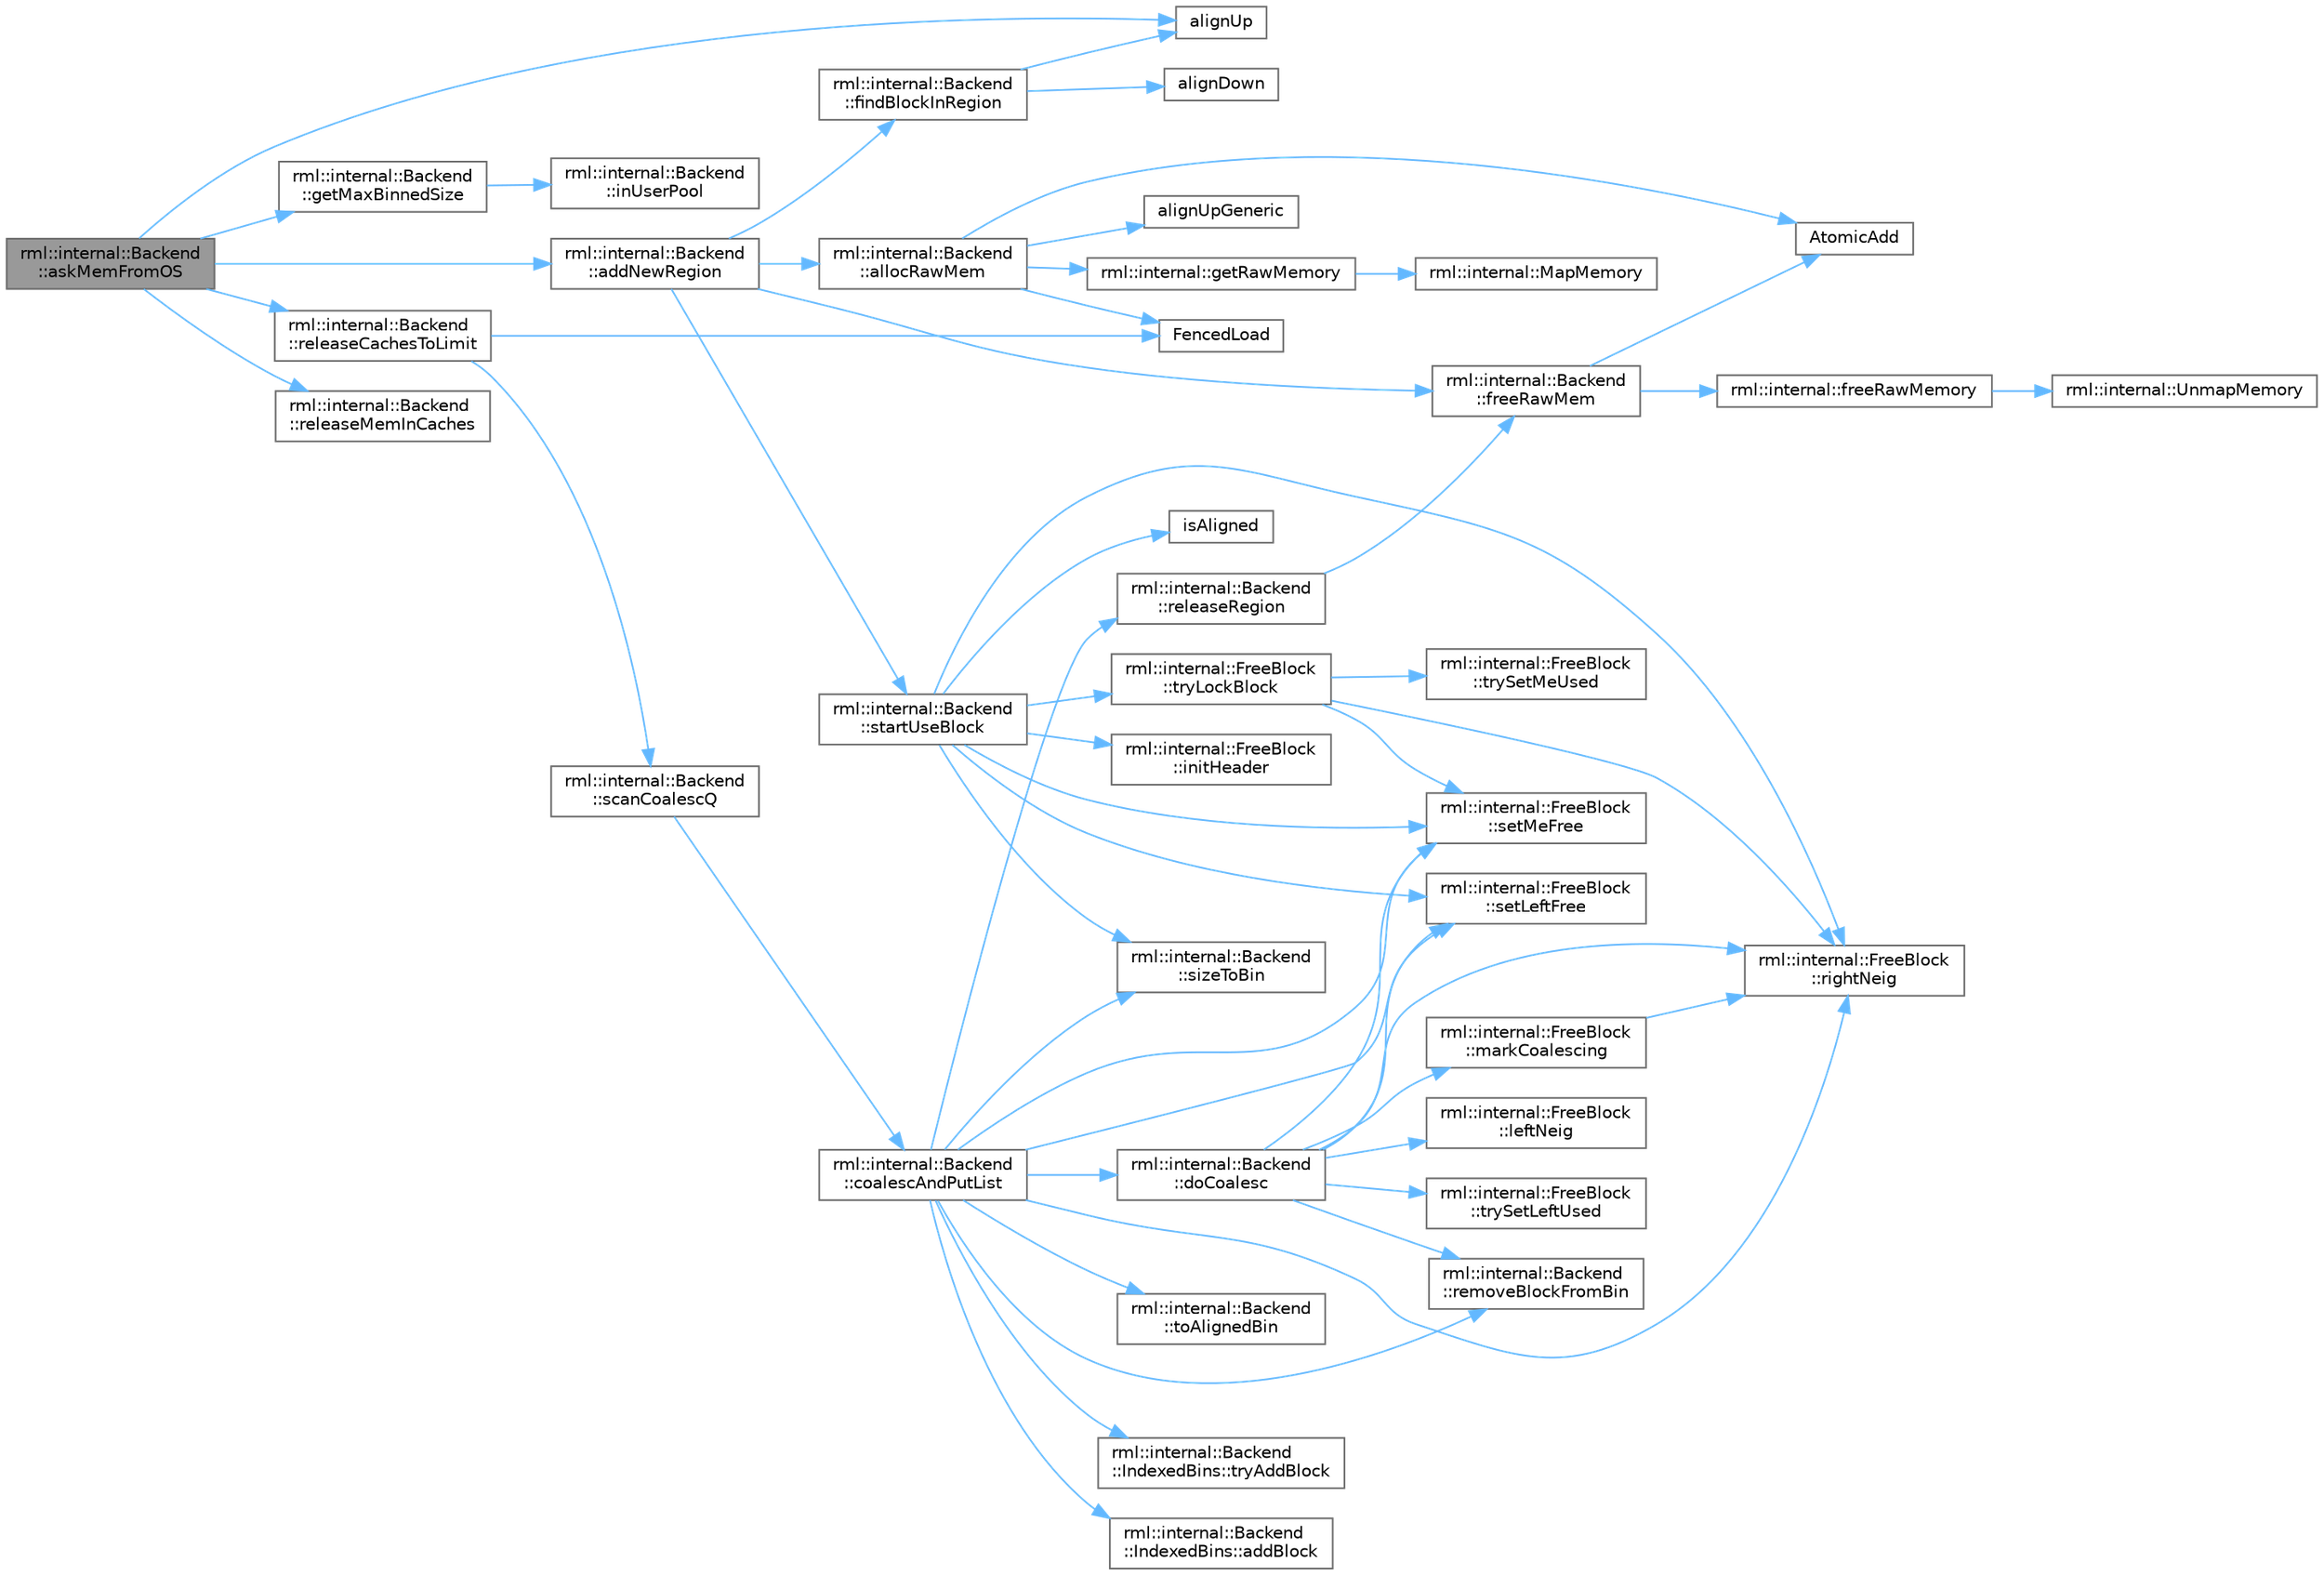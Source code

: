 digraph "rml::internal::Backend::askMemFromOS"
{
 // LATEX_PDF_SIZE
  bgcolor="transparent";
  edge [fontname=Helvetica,fontsize=10,labelfontname=Helvetica,labelfontsize=10];
  node [fontname=Helvetica,fontsize=10,shape=box,height=0.2,width=0.4];
  rankdir="LR";
  Node1 [id="Node000001",label="rml::internal::Backend\l::askMemFromOS",height=0.2,width=0.4,color="gray40", fillcolor="grey60", style="filled", fontcolor="black",tooltip=" "];
  Node1 -> Node2 [id="edge53_Node000001_Node000002",color="steelblue1",style="solid",tooltip=" "];
  Node2 [id="Node000002",label="rml::internal::Backend\l::addNewRegion",height=0.2,width=0.4,color="grey40", fillcolor="white", style="filled",URL="$classrml_1_1internal_1_1_backend.html#a1ce796da1be182b3d41e823abcb3dc75",tooltip=" "];
  Node2 -> Node3 [id="edge54_Node000002_Node000003",color="steelblue1",style="solid",tooltip=" "];
  Node3 [id="Node000003",label="rml::internal::Backend\l::allocRawMem",height=0.2,width=0.4,color="grey40", fillcolor="white", style="filled",URL="$classrml_1_1internal_1_1_backend.html#ad064094fd6e2918eb5593a4b64ceba35",tooltip=" "];
  Node3 -> Node4 [id="edge55_Node000003_Node000004",color="steelblue1",style="solid",tooltip=" "];
  Node4 [id="Node000004",label="alignUpGeneric",height=0.2,width=0.4,color="grey40", fillcolor="white", style="filled",URL="$shared__utils_8h.html#a4bdb40129ff39a9afc33fbe26578426a",tooltip=" "];
  Node3 -> Node5 [id="edge56_Node000003_Node000005",color="steelblue1",style="solid",tooltip=" "];
  Node5 [id="Node000005",label="AtomicAdd",height=0.2,width=0.4,color="grey40", fillcolor="white", style="filled",URL="$_synchronize_8h.html#ae9382ede99cb71105906a4be5337e684",tooltip=" "];
  Node3 -> Node6 [id="edge57_Node000003_Node000006",color="steelblue1",style="solid",tooltip=" "];
  Node6 [id="Node000006",label="FencedLoad",height=0.2,width=0.4,color="grey40", fillcolor="white", style="filled",URL="$_synchronize_8h.html#a0792980ea26344eaf2fc0a4112b5d848",tooltip=" "];
  Node3 -> Node7 [id="edge58_Node000003_Node000007",color="steelblue1",style="solid",tooltip=" "];
  Node7 [id="Node000007",label="rml::internal::getRawMemory",height=0.2,width=0.4,color="grey40", fillcolor="white", style="filled",URL="$namespacerml_1_1internal.html#a20a102758b34fcecb92ab9a8a5b94bab",tooltip=" "];
  Node7 -> Node8 [id="edge59_Node000007_Node000008",color="steelblue1",style="solid",tooltip=" "];
  Node8 [id="Node000008",label="rml::internal::MapMemory",height=0.2,width=0.4,color="grey40", fillcolor="white", style="filled",URL="$namespacerml_1_1internal.html#a038c931fc1c5f3cca603db0605955f79",tooltip=" "];
  Node2 -> Node9 [id="edge60_Node000002_Node000009",color="steelblue1",style="solid",tooltip=" "];
  Node9 [id="Node000009",label="rml::internal::Backend\l::findBlockInRegion",height=0.2,width=0.4,color="grey40", fillcolor="white", style="filled",URL="$classrml_1_1internal_1_1_backend.html#a1e73aa6cfd79f88ec08170e253dbfbf9",tooltip=" "];
  Node9 -> Node10 [id="edge61_Node000009_Node000010",color="steelblue1",style="solid",tooltip=" "];
  Node10 [id="Node000010",label="alignDown",height=0.2,width=0.4,color="grey40", fillcolor="white", style="filled",URL="$shared__utils_8h.html#ab3918cd2395835f90b78b96d4e1e2390",tooltip=" "];
  Node9 -> Node11 [id="edge62_Node000009_Node000011",color="steelblue1",style="solid",tooltip=" "];
  Node11 [id="Node000011",label="alignUp",height=0.2,width=0.4,color="grey40", fillcolor="white", style="filled",URL="$shared__utils_8h.html#abf7a0e928f58ffeeefa291f674c30d69",tooltip=" "];
  Node2 -> Node12 [id="edge63_Node000002_Node000012",color="steelblue1",style="solid",tooltip=" "];
  Node12 [id="Node000012",label="rml::internal::Backend\l::freeRawMem",height=0.2,width=0.4,color="grey40", fillcolor="white", style="filled",URL="$classrml_1_1internal_1_1_backend.html#a7789b9e7e8feeb284af94e32f0fbd969",tooltip=" "];
  Node12 -> Node5 [id="edge64_Node000012_Node000005",color="steelblue1",style="solid",tooltip=" "];
  Node12 -> Node13 [id="edge65_Node000012_Node000013",color="steelblue1",style="solid",tooltip=" "];
  Node13 [id="Node000013",label="rml::internal::freeRawMemory",height=0.2,width=0.4,color="grey40", fillcolor="white", style="filled",URL="$namespacerml_1_1internal.html#a2ea1623a7b12844a70215bf8ae6544df",tooltip=" "];
  Node13 -> Node14 [id="edge66_Node000013_Node000014",color="steelblue1",style="solid",tooltip=" "];
  Node14 [id="Node000014",label="rml::internal::UnmapMemory",height=0.2,width=0.4,color="grey40", fillcolor="white", style="filled",URL="$namespacerml_1_1internal.html#a0d0de9a8386655564c0ccabe210fef00",tooltip=" "];
  Node2 -> Node15 [id="edge67_Node000002_Node000015",color="steelblue1",style="solid",tooltip=" "];
  Node15 [id="Node000015",label="rml::internal::Backend\l::startUseBlock",height=0.2,width=0.4,color="grey40", fillcolor="white", style="filled",URL="$classrml_1_1internal_1_1_backend.html#aa94dd2bec0167dbe34899fe4f6b26f1b",tooltip=" "];
  Node15 -> Node16 [id="edge68_Node000015_Node000016",color="steelblue1",style="solid",tooltip=" "];
  Node16 [id="Node000016",label="rml::internal::FreeBlock\l::initHeader",height=0.2,width=0.4,color="grey40", fillcolor="white", style="filled",URL="$classrml_1_1internal_1_1_free_block.html#a777d30e3372942de87930981c943576f",tooltip=" "];
  Node15 -> Node17 [id="edge69_Node000015_Node000017",color="steelblue1",style="solid",tooltip=" "];
  Node17 [id="Node000017",label="isAligned",height=0.2,width=0.4,color="grey40", fillcolor="white", style="filled",URL="$_customize_8h.html#a717f2c2c0501922cd654a5ebf49b287e",tooltip=" "];
  Node15 -> Node18 [id="edge70_Node000015_Node000018",color="steelblue1",style="solid",tooltip=" "];
  Node18 [id="Node000018",label="rml::internal::FreeBlock\l::rightNeig",height=0.2,width=0.4,color="grey40", fillcolor="white", style="filled",URL="$classrml_1_1internal_1_1_free_block.html#aac4719caa91288e649a063c1e63943ea",tooltip=" "];
  Node15 -> Node19 [id="edge71_Node000015_Node000019",color="steelblue1",style="solid",tooltip=" "];
  Node19 [id="Node000019",label="rml::internal::FreeBlock\l::setLeftFree",height=0.2,width=0.4,color="grey40", fillcolor="white", style="filled",URL="$classrml_1_1internal_1_1_free_block.html#aec3adaa09c9a1ac4ee63ec09f919d0ce",tooltip=" "];
  Node15 -> Node20 [id="edge72_Node000015_Node000020",color="steelblue1",style="solid",tooltip=" "];
  Node20 [id="Node000020",label="rml::internal::FreeBlock\l::setMeFree",height=0.2,width=0.4,color="grey40", fillcolor="white", style="filled",URL="$classrml_1_1internal_1_1_free_block.html#a288e6db81f9d5882ddc9cec10aa38db2",tooltip=" "];
  Node15 -> Node21 [id="edge73_Node000015_Node000021",color="steelblue1",style="solid",tooltip=" "];
  Node21 [id="Node000021",label="rml::internal::Backend\l::sizeToBin",height=0.2,width=0.4,color="grey40", fillcolor="white", style="filled",URL="$classrml_1_1internal_1_1_backend.html#a88ffac989c26a384799d3e6fedffa17b",tooltip=" "];
  Node15 -> Node22 [id="edge74_Node000015_Node000022",color="steelblue1",style="solid",tooltip=" "];
  Node22 [id="Node000022",label="rml::internal::FreeBlock\l::tryLockBlock",height=0.2,width=0.4,color="grey40", fillcolor="white", style="filled",URL="$classrml_1_1internal_1_1_free_block.html#a8ca50d0f759fba59416e6932741b8670",tooltip=" "];
  Node22 -> Node18 [id="edge75_Node000022_Node000018",color="steelblue1",style="solid",tooltip=" "];
  Node22 -> Node20 [id="edge76_Node000022_Node000020",color="steelblue1",style="solid",tooltip=" "];
  Node22 -> Node23 [id="edge77_Node000022_Node000023",color="steelblue1",style="solid",tooltip=" "];
  Node23 [id="Node000023",label="rml::internal::FreeBlock\l::trySetMeUsed",height=0.2,width=0.4,color="grey40", fillcolor="white", style="filled",URL="$classrml_1_1internal_1_1_free_block.html#a98f8c45a82c2e5191fc54a0f55f85eb4",tooltip=" "];
  Node1 -> Node11 [id="edge78_Node000001_Node000011",color="steelblue1",style="solid",tooltip=" "];
  Node1 -> Node24 [id="edge79_Node000001_Node000024",color="steelblue1",style="solid",tooltip=" "];
  Node24 [id="Node000024",label="rml::internal::Backend\l::getMaxBinnedSize",height=0.2,width=0.4,color="grey40", fillcolor="white", style="filled",URL="$classrml_1_1internal_1_1_backend.html#af7f29ce80d57a9417ba3abaa156a5959",tooltip=" "];
  Node24 -> Node25 [id="edge80_Node000024_Node000025",color="steelblue1",style="solid",tooltip=" "];
  Node25 [id="Node000025",label="rml::internal::Backend\l::inUserPool",height=0.2,width=0.4,color="grey40", fillcolor="white", style="filled",URL="$classrml_1_1internal_1_1_backend.html#a0d970b8baf9c882ee49d4467b88fcd3b",tooltip=" "];
  Node1 -> Node26 [id="edge81_Node000001_Node000026",color="steelblue1",style="solid",tooltip=" "];
  Node26 [id="Node000026",label="rml::internal::Backend\l::releaseCachesToLimit",height=0.2,width=0.4,color="grey40", fillcolor="white", style="filled",URL="$classrml_1_1internal_1_1_backend.html#aae091f8b82917d89257a77c7366e3621",tooltip=" "];
  Node26 -> Node6 [id="edge82_Node000026_Node000006",color="steelblue1",style="solid",tooltip=" "];
  Node26 -> Node27 [id="edge83_Node000026_Node000027",color="steelblue1",style="solid",tooltip=" "];
  Node27 [id="Node000027",label="rml::internal::Backend\l::scanCoalescQ",height=0.2,width=0.4,color="grey40", fillcolor="white", style="filled",URL="$classrml_1_1internal_1_1_backend.html#ade18da717ae37ea63f0a8cabc3a29536",tooltip=" "];
  Node27 -> Node28 [id="edge84_Node000027_Node000028",color="steelblue1",style="solid",tooltip=" "];
  Node28 [id="Node000028",label="rml::internal::Backend\l::coalescAndPutList",height=0.2,width=0.4,color="grey40", fillcolor="white", style="filled",URL="$classrml_1_1internal_1_1_backend.html#ab7187ff304d09cf6f069821b4ab8e2fb",tooltip=" "];
  Node28 -> Node29 [id="edge85_Node000028_Node000029",color="steelblue1",style="solid",tooltip=" "];
  Node29 [id="Node000029",label="rml::internal::Backend\l::IndexedBins::addBlock",height=0.2,width=0.4,color="grey40", fillcolor="white", style="filled",URL="$classrml_1_1internal_1_1_backend_1_1_indexed_bins.html#acb8b3b2c17574e6a77c9135c6f3e027d",tooltip=" "];
  Node28 -> Node30 [id="edge86_Node000028_Node000030",color="steelblue1",style="solid",tooltip=" "];
  Node30 [id="Node000030",label="rml::internal::Backend\l::doCoalesc",height=0.2,width=0.4,color="grey40", fillcolor="white", style="filled",URL="$classrml_1_1internal_1_1_backend.html#a7632dfe63a52e77e13875b7e44d4ab76",tooltip=" "];
  Node30 -> Node31 [id="edge87_Node000030_Node000031",color="steelblue1",style="solid",tooltip=" "];
  Node31 [id="Node000031",label="rml::internal::FreeBlock\l::leftNeig",height=0.2,width=0.4,color="grey40", fillcolor="white", style="filled",URL="$classrml_1_1internal_1_1_free_block.html#a9075db651a017ef5897fa40a019bda59",tooltip=" "];
  Node30 -> Node32 [id="edge88_Node000030_Node000032",color="steelblue1",style="solid",tooltip=" "];
  Node32 [id="Node000032",label="rml::internal::FreeBlock\l::markCoalescing",height=0.2,width=0.4,color="grey40", fillcolor="white", style="filled",URL="$classrml_1_1internal_1_1_free_block.html#a3ce0e6bfe3611b907f50f4a37b6baa39",tooltip=" "];
  Node32 -> Node18 [id="edge89_Node000032_Node000018",color="steelblue1",style="solid",tooltip=" "];
  Node30 -> Node33 [id="edge90_Node000030_Node000033",color="steelblue1",style="solid",tooltip=" "];
  Node33 [id="Node000033",label="rml::internal::Backend\l::removeBlockFromBin",height=0.2,width=0.4,color="grey40", fillcolor="white", style="filled",URL="$classrml_1_1internal_1_1_backend.html#a9e707331f648a72caf2822fa488b6273",tooltip=" "];
  Node30 -> Node18 [id="edge91_Node000030_Node000018",color="steelblue1",style="solid",tooltip=" "];
  Node30 -> Node19 [id="edge92_Node000030_Node000019",color="steelblue1",style="solid",tooltip=" "];
  Node30 -> Node20 [id="edge93_Node000030_Node000020",color="steelblue1",style="solid",tooltip=" "];
  Node30 -> Node34 [id="edge94_Node000030_Node000034",color="steelblue1",style="solid",tooltip=" "];
  Node34 [id="Node000034",label="rml::internal::FreeBlock\l::trySetLeftUsed",height=0.2,width=0.4,color="grey40", fillcolor="white", style="filled",URL="$classrml_1_1internal_1_1_free_block.html#a130e1d04a373da8fc346399589225bb7",tooltip=" "];
  Node28 -> Node35 [id="edge95_Node000028_Node000035",color="steelblue1",style="solid",tooltip=" "];
  Node35 [id="Node000035",label="rml::internal::Backend\l::releaseRegion",height=0.2,width=0.4,color="grey40", fillcolor="white", style="filled",URL="$classrml_1_1internal_1_1_backend.html#abc1e069ce438bb93d53e6a9333253d47",tooltip=" "];
  Node35 -> Node12 [id="edge96_Node000035_Node000012",color="steelblue1",style="solid",tooltip=" "];
  Node28 -> Node33 [id="edge97_Node000028_Node000033",color="steelblue1",style="solid",tooltip=" "];
  Node28 -> Node18 [id="edge98_Node000028_Node000018",color="steelblue1",style="solid",tooltip=" "];
  Node28 -> Node19 [id="edge99_Node000028_Node000019",color="steelblue1",style="solid",tooltip=" "];
  Node28 -> Node20 [id="edge100_Node000028_Node000020",color="steelblue1",style="solid",tooltip=" "];
  Node28 -> Node21 [id="edge101_Node000028_Node000021",color="steelblue1",style="solid",tooltip=" "];
  Node28 -> Node36 [id="edge102_Node000028_Node000036",color="steelblue1",style="solid",tooltip=" "];
  Node36 [id="Node000036",label="rml::internal::Backend\l::toAlignedBin",height=0.2,width=0.4,color="grey40", fillcolor="white", style="filled",URL="$classrml_1_1internal_1_1_backend.html#a361793e5067f0627700c3d6e10f230bd",tooltip=" "];
  Node28 -> Node37 [id="edge103_Node000028_Node000037",color="steelblue1",style="solid",tooltip=" "];
  Node37 [id="Node000037",label="rml::internal::Backend\l::IndexedBins::tryAddBlock",height=0.2,width=0.4,color="grey40", fillcolor="white", style="filled",URL="$classrml_1_1internal_1_1_backend_1_1_indexed_bins.html#a462c443a37dea32f4c5cfdec77067233",tooltip=" "];
  Node1 -> Node38 [id="edge104_Node000001_Node000038",color="steelblue1",style="solid",tooltip=" "];
  Node38 [id="Node000038",label="rml::internal::Backend\l::releaseMemInCaches",height=0.2,width=0.4,color="grey40", fillcolor="white", style="filled",URL="$classrml_1_1internal_1_1_backend.html#a9408e9ba0543412f2fac3089b0c9e46e",tooltip=" "];
}
